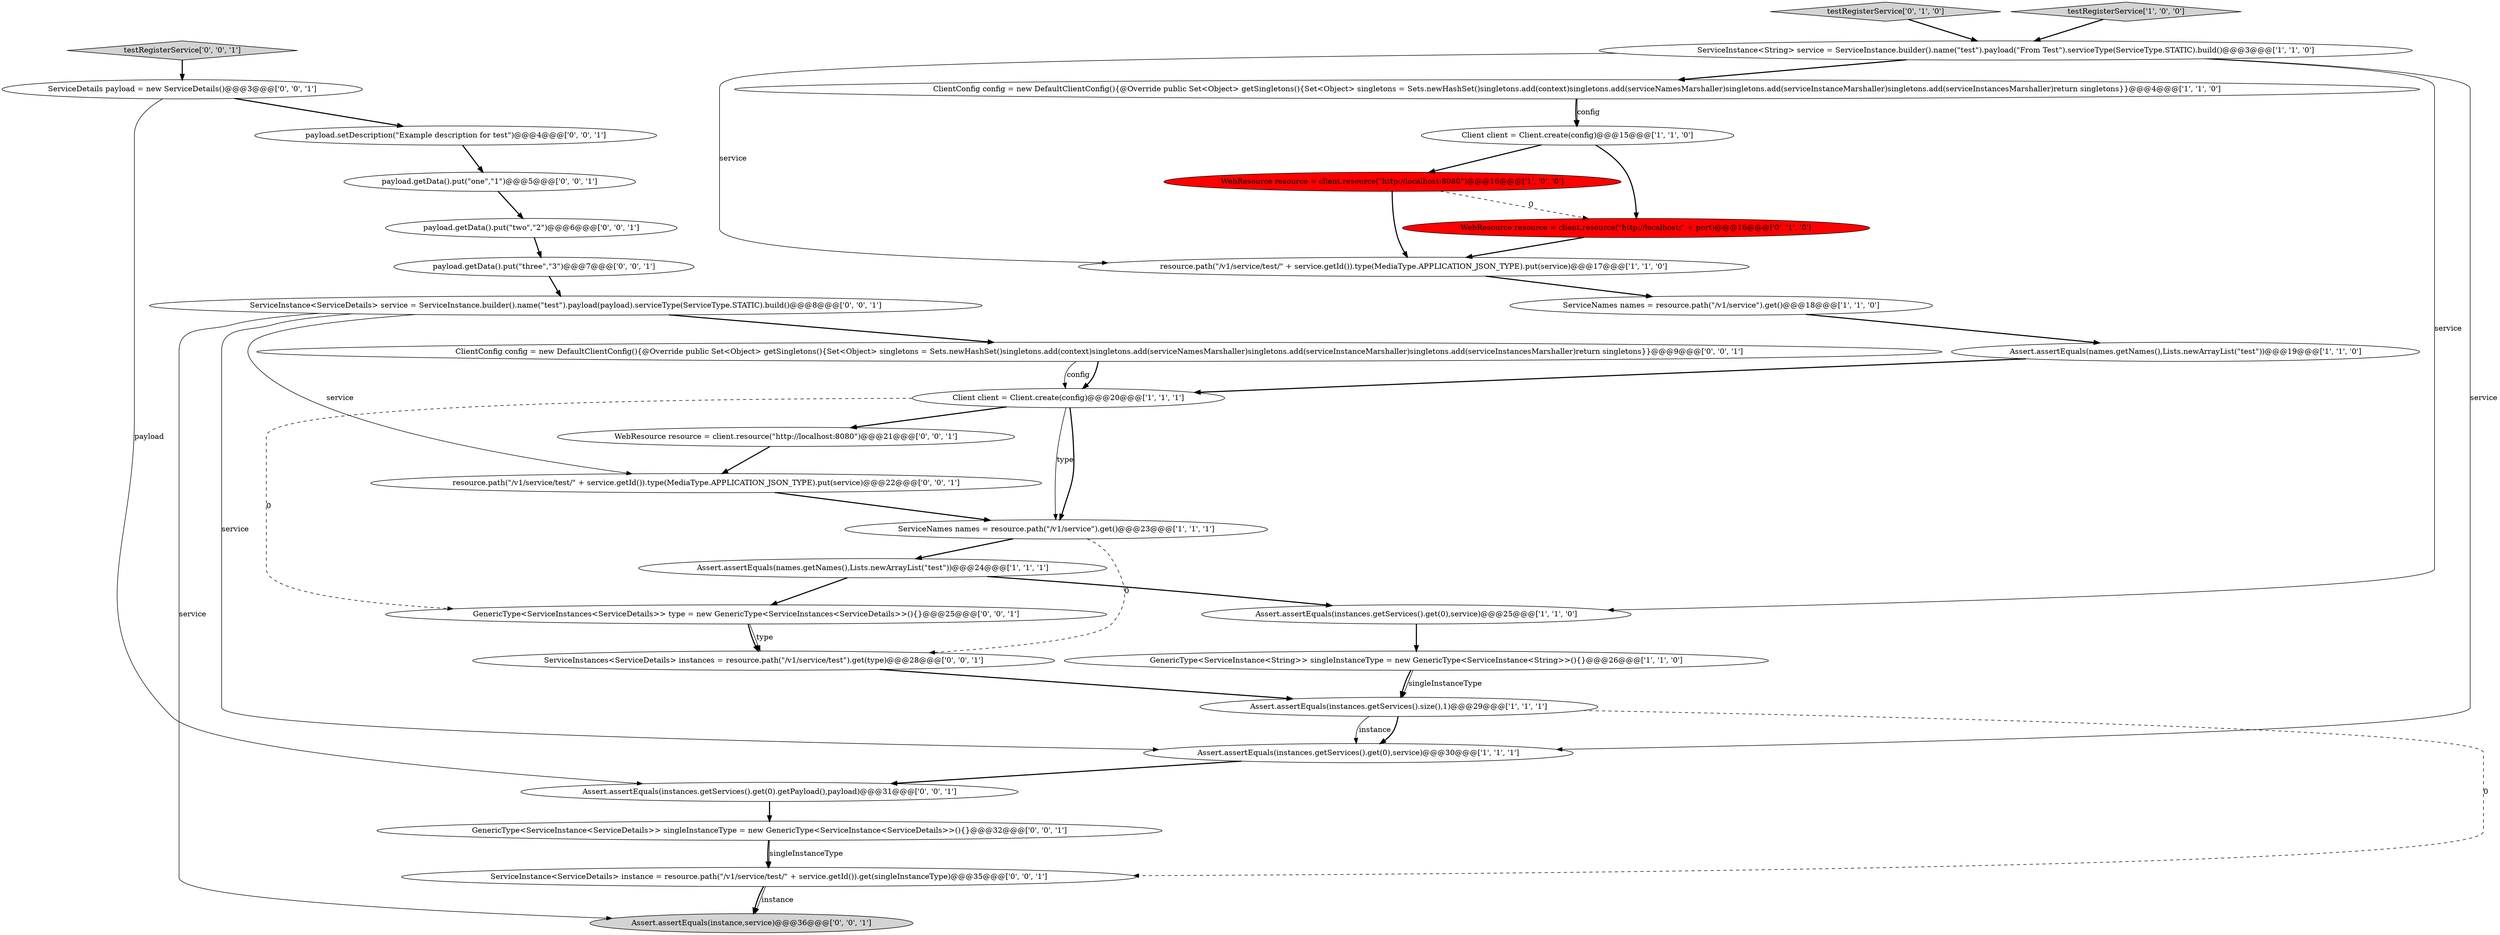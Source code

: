 digraph {
1 [style = filled, label = "Assert.assertEquals(names.getNames(),Lists.newArrayList(\"test\"))@@@19@@@['1', '1', '0']", fillcolor = white, shape = ellipse image = "AAA0AAABBB1BBB"];
14 [style = filled, label = "ServiceNames names = resource.path(\"/v1/service\").get()@@@18@@@['1', '1', '0']", fillcolor = white, shape = ellipse image = "AAA0AAABBB1BBB"];
4 [style = filled, label = "Client client = Client.create(config)@@@15@@@['1', '1', '0']", fillcolor = white, shape = ellipse image = "AAA0AAABBB1BBB"];
16 [style = filled, label = "testRegisterService['0', '1', '0']", fillcolor = lightgray, shape = diamond image = "AAA0AAABBB2BBB"];
2 [style = filled, label = "Assert.assertEquals(instances.getServices().get(0),service)@@@30@@@['1', '1', '1']", fillcolor = white, shape = ellipse image = "AAA0AAABBB1BBB"];
30 [style = filled, label = "ServiceDetails payload = new ServiceDetails()@@@3@@@['0', '0', '1']", fillcolor = white, shape = ellipse image = "AAA0AAABBB3BBB"];
8 [style = filled, label = "testRegisterService['1', '0', '0']", fillcolor = lightgray, shape = diamond image = "AAA0AAABBB1BBB"];
19 [style = filled, label = "ClientConfig config = new DefaultClientConfig(){@Override public Set<Object> getSingletons(){Set<Object> singletons = Sets.newHashSet()singletons.add(context)singletons.add(serviceNamesMarshaller)singletons.add(serviceInstanceMarshaller)singletons.add(serviceInstancesMarshaller)return singletons}}@@@9@@@['0', '0', '1']", fillcolor = white, shape = ellipse image = "AAA0AAABBB3BBB"];
26 [style = filled, label = "payload.setDescription(\"Example description for test\")@@@4@@@['0', '0', '1']", fillcolor = white, shape = ellipse image = "AAA0AAABBB3BBB"];
15 [style = filled, label = "WebResource resource = client.resource(\"http://localhost:\" + port)@@@16@@@['0', '1', '0']", fillcolor = red, shape = ellipse image = "AAA1AAABBB2BBB"];
27 [style = filled, label = "payload.getData().put(\"one\",\"1\")@@@5@@@['0', '0', '1']", fillcolor = white, shape = ellipse image = "AAA0AAABBB3BBB"];
11 [style = filled, label = "resource.path(\"/v1/service/test/\" + service.getId()).type(MediaType.APPLICATION_JSON_TYPE).put(service)@@@17@@@['1', '1', '0']", fillcolor = white, shape = ellipse image = "AAA0AAABBB1BBB"];
23 [style = filled, label = "ServiceInstance<ServiceDetails> service = ServiceInstance.builder().name(\"test\").payload(payload).serviceType(ServiceType.STATIC).build()@@@8@@@['0', '0', '1']", fillcolor = white, shape = ellipse image = "AAA0AAABBB3BBB"];
21 [style = filled, label = "ServiceInstances<ServiceDetails> instances = resource.path(\"/v1/service/test\").get(type)@@@28@@@['0', '0', '1']", fillcolor = white, shape = ellipse image = "AAA0AAABBB3BBB"];
5 [style = filled, label = "Assert.assertEquals(instances.getServices().get(0),service)@@@25@@@['1', '1', '0']", fillcolor = white, shape = ellipse image = "AAA0AAABBB1BBB"];
20 [style = filled, label = "payload.getData().put(\"two\",\"2\")@@@6@@@['0', '0', '1']", fillcolor = white, shape = ellipse image = "AAA0AAABBB3BBB"];
29 [style = filled, label = "payload.getData().put(\"three\",\"3\")@@@7@@@['0', '0', '1']", fillcolor = white, shape = ellipse image = "AAA0AAABBB3BBB"];
24 [style = filled, label = "resource.path(\"/v1/service/test/\" + service.getId()).type(MediaType.APPLICATION_JSON_TYPE).put(service)@@@22@@@['0', '0', '1']", fillcolor = white, shape = ellipse image = "AAA0AAABBB3BBB"];
18 [style = filled, label = "Assert.assertEquals(instance,service)@@@36@@@['0', '0', '1']", fillcolor = lightgray, shape = ellipse image = "AAA0AAABBB3BBB"];
3 [style = filled, label = "Assert.assertEquals(names.getNames(),Lists.newArrayList(\"test\"))@@@24@@@['1', '1', '1']", fillcolor = white, shape = ellipse image = "AAA0AAABBB1BBB"];
22 [style = filled, label = "ServiceInstance<ServiceDetails> instance = resource.path(\"/v1/service/test/\" + service.getId()).get(singleInstanceType)@@@35@@@['0', '0', '1']", fillcolor = white, shape = ellipse image = "AAA0AAABBB3BBB"];
31 [style = filled, label = "Assert.assertEquals(instances.getServices().get(0).getPayload(),payload)@@@31@@@['0', '0', '1']", fillcolor = white, shape = ellipse image = "AAA0AAABBB3BBB"];
7 [style = filled, label = "WebResource resource = client.resource(\"http://localhost:8080\")@@@16@@@['1', '0', '0']", fillcolor = red, shape = ellipse image = "AAA1AAABBB1BBB"];
17 [style = filled, label = "WebResource resource = client.resource(\"http://localhost:8080\")@@@21@@@['0', '0', '1']", fillcolor = white, shape = ellipse image = "AAA0AAABBB3BBB"];
9 [style = filled, label = "ServiceNames names = resource.path(\"/v1/service\").get()@@@23@@@['1', '1', '1']", fillcolor = white, shape = ellipse image = "AAA0AAABBB1BBB"];
25 [style = filled, label = "GenericType<ServiceInstances<ServiceDetails>> type = new GenericType<ServiceInstances<ServiceDetails>>(){}@@@25@@@['0', '0', '1']", fillcolor = white, shape = ellipse image = "AAA0AAABBB3BBB"];
10 [style = filled, label = "Client client = Client.create(config)@@@20@@@['1', '1', '1']", fillcolor = white, shape = ellipse image = "AAA0AAABBB1BBB"];
0 [style = filled, label = "ServiceInstance<String> service = ServiceInstance.builder().name(\"test\").payload(\"From Test\").serviceType(ServiceType.STATIC).build()@@@3@@@['1', '1', '0']", fillcolor = white, shape = ellipse image = "AAA0AAABBB1BBB"];
6 [style = filled, label = "ClientConfig config = new DefaultClientConfig(){@Override public Set<Object> getSingletons(){Set<Object> singletons = Sets.newHashSet()singletons.add(context)singletons.add(serviceNamesMarshaller)singletons.add(serviceInstanceMarshaller)singletons.add(serviceInstancesMarshaller)return singletons}}@@@4@@@['1', '1', '0']", fillcolor = white, shape = ellipse image = "AAA0AAABBB1BBB"];
12 [style = filled, label = "GenericType<ServiceInstance<String>> singleInstanceType = new GenericType<ServiceInstance<String>>(){}@@@26@@@['1', '1', '0']", fillcolor = white, shape = ellipse image = "AAA0AAABBB1BBB"];
28 [style = filled, label = "testRegisterService['0', '0', '1']", fillcolor = lightgray, shape = diamond image = "AAA0AAABBB3BBB"];
32 [style = filled, label = "GenericType<ServiceInstance<ServiceDetails>> singleInstanceType = new GenericType<ServiceInstance<ServiceDetails>>(){}@@@32@@@['0', '0', '1']", fillcolor = white, shape = ellipse image = "AAA0AAABBB3BBB"];
13 [style = filled, label = "Assert.assertEquals(instances.getServices().size(),1)@@@29@@@['1', '1', '1']", fillcolor = white, shape = ellipse image = "AAA0AAABBB1BBB"];
13->2 [style = solid, label="instance"];
32->22 [style = bold, label=""];
16->0 [style = bold, label=""];
6->4 [style = solid, label="config"];
7->11 [style = bold, label=""];
28->30 [style = bold, label=""];
11->14 [style = bold, label=""];
0->6 [style = bold, label=""];
20->29 [style = bold, label=""];
3->25 [style = bold, label=""];
31->32 [style = bold, label=""];
4->15 [style = bold, label=""];
30->26 [style = bold, label=""];
19->10 [style = bold, label=""];
22->18 [style = solid, label="instance"];
10->17 [style = bold, label=""];
29->23 [style = bold, label=""];
10->9 [style = solid, label="type"];
23->24 [style = solid, label="service"];
25->21 [style = solid, label="type"];
0->11 [style = solid, label="service"];
4->7 [style = bold, label=""];
14->1 [style = bold, label=""];
32->22 [style = solid, label="singleInstanceType"];
8->0 [style = bold, label=""];
12->13 [style = bold, label=""];
6->4 [style = bold, label=""];
26->27 [style = bold, label=""];
3->5 [style = bold, label=""];
17->24 [style = bold, label=""];
22->18 [style = bold, label=""];
19->10 [style = solid, label="config"];
15->11 [style = bold, label=""];
0->2 [style = solid, label="service"];
5->12 [style = bold, label=""];
30->31 [style = solid, label="payload"];
9->21 [style = dashed, label="0"];
23->2 [style = solid, label="service"];
12->13 [style = solid, label="singleInstanceType"];
23->18 [style = solid, label="service"];
23->19 [style = bold, label=""];
7->15 [style = dashed, label="0"];
9->3 [style = bold, label=""];
10->9 [style = bold, label=""];
1->10 [style = bold, label=""];
13->22 [style = dashed, label="0"];
27->20 [style = bold, label=""];
10->25 [style = dashed, label="0"];
24->9 [style = bold, label=""];
25->21 [style = bold, label=""];
21->13 [style = bold, label=""];
13->2 [style = bold, label=""];
2->31 [style = bold, label=""];
0->5 [style = solid, label="service"];
}
